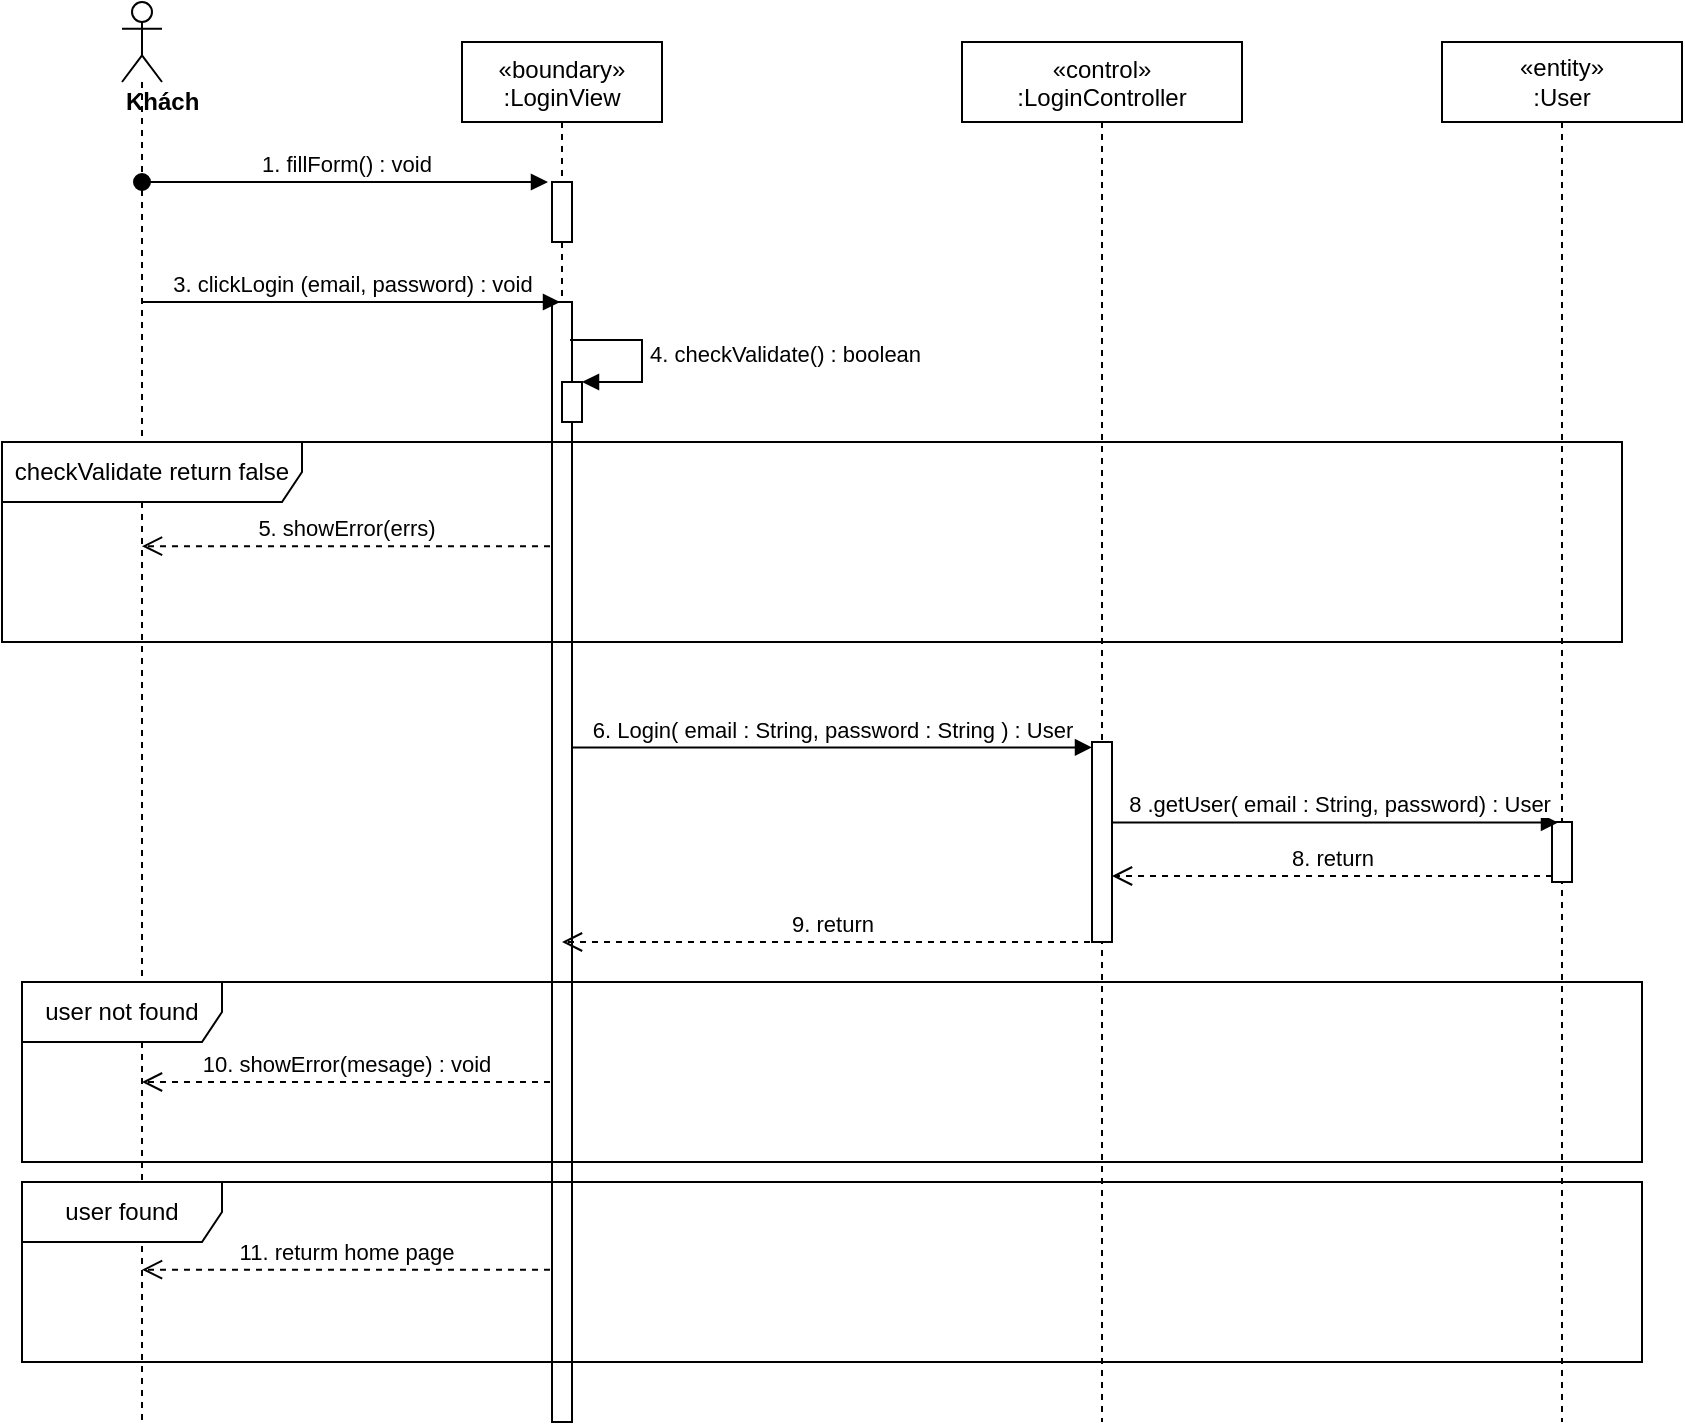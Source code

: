 <mxfile version="14.7.0" type="device"><diagram id="kgpKYQtTHZ0yAKxKKP6v" name="Page-1"><mxGraphModel dx="1108" dy="425" grid="1" gridSize="10" guides="1" tooltips="1" connect="1" arrows="1" fold="1" page="1" pageScale="1" pageWidth="850" pageHeight="1100" math="0" shadow="0"><root><mxCell id="0"/><mxCell id="1" parent="0"/><mxCell id="hdyq-Z9HCqLT5VW3QjL_-1" value="«boundary»&#10;:LoginView" style="shape=umlLifeline;perimeter=lifelinePerimeter;container=1;collapsible=0;recursiveResize=0;rounded=0;shadow=0;strokeWidth=1;" parent="1" vertex="1"><mxGeometry x="230" y="80" width="100" height="690" as="geometry"/></mxCell><mxCell id="hdyq-Z9HCqLT5VW3QjL_-2" value="" style="points=[];perimeter=orthogonalPerimeter;rounded=0;shadow=0;strokeWidth=1;" parent="hdyq-Z9HCqLT5VW3QjL_-1" vertex="1"><mxGeometry x="45" y="70" width="10" height="30" as="geometry"/></mxCell><mxCell id="yucO8W2UAQQDanjgkgmb-10" value="" style="html=1;points=[];perimeter=orthogonalPerimeter;" parent="hdyq-Z9HCqLT5VW3QjL_-1" vertex="1"><mxGeometry x="45" y="130" width="10" height="560" as="geometry"/></mxCell><mxCell id="hdyq-Z9HCqLT5VW3QjL_-4" value="«control»&#10;:LoginController" style="shape=umlLifeline;perimeter=lifelinePerimeter;container=1;collapsible=0;recursiveResize=0;rounded=0;shadow=0;strokeWidth=1;" parent="1" vertex="1"><mxGeometry x="480" y="80" width="140" height="690" as="geometry"/></mxCell><mxCell id="hdyq-Z9HCqLT5VW3QjL_-5" value="" style="points=[];perimeter=orthogonalPerimeter;rounded=0;shadow=0;strokeWidth=1;" parent="hdyq-Z9HCqLT5VW3QjL_-4" vertex="1"><mxGeometry x="65" y="350" width="10" height="100" as="geometry"/></mxCell><mxCell id="hdyq-Z9HCqLT5VW3QjL_-6" value="&lt;div&gt;&lt;b&gt;Khách&lt;/b&gt;&lt;/div&gt;" style="shape=umlLifeline;participant=umlActor;perimeter=lifelinePerimeter;whiteSpace=wrap;html=1;container=1;collapsible=0;recursiveResize=0;verticalAlign=top;spacingTop=36;outlineConnect=0;align=left;" parent="1" vertex="1"><mxGeometry x="60" y="60" width="20" height="710" as="geometry"/></mxCell><mxCell id="yucO8W2UAQQDanjgkgmb-1" value="1. fillForm() : void" style="html=1;verticalAlign=bottom;startArrow=oval;startFill=1;endArrow=block;startSize=8;entryX=-0.2;entryY=0;entryDx=0;entryDy=0;entryPerimeter=0;" parent="1" source="hdyq-Z9HCqLT5VW3QjL_-6" target="hdyq-Z9HCqLT5VW3QjL_-2" edge="1"><mxGeometry width="60" relative="1" as="geometry"><mxPoint x="390" y="220" as="sourcePoint"/><mxPoint x="450" y="220" as="targetPoint"/></mxGeometry></mxCell><mxCell id="yucO8W2UAQQDanjgkgmb-4" value="3. clickLogin (email, password) : void" style="html=1;verticalAlign=bottom;endArrow=block;" parent="1" source="hdyq-Z9HCqLT5VW3QjL_-6" edge="1"><mxGeometry width="80" relative="1" as="geometry"><mxPoint x="380" y="220" as="sourcePoint"/><mxPoint x="279" y="210" as="targetPoint"/></mxGeometry></mxCell><mxCell id="yucO8W2UAQQDanjgkgmb-11" value="6. Login( email : String, password : String ) : User" style="html=1;verticalAlign=bottom;endArrow=block;entryX=0;entryY=0.027;entryDx=0;entryDy=0;entryPerimeter=0;" parent="1" source="yucO8W2UAQQDanjgkgmb-10" target="hdyq-Z9HCqLT5VW3QjL_-5" edge="1"><mxGeometry width="80" relative="1" as="geometry"><mxPoint x="300" y="360" as="sourcePoint"/><mxPoint x="540" y="360" as="targetPoint"/></mxGeometry></mxCell><mxCell id="yucO8W2UAQQDanjgkgmb-12" value="&lt;span&gt;«entity»&lt;br&gt;&lt;/span&gt;:User" style="shape=umlLifeline;perimeter=lifelinePerimeter;whiteSpace=wrap;html=1;container=1;collapsible=0;recursiveResize=0;outlineConnect=0;" parent="1" vertex="1"><mxGeometry x="720" y="80" width="120" height="690" as="geometry"/></mxCell><mxCell id="yucO8W2UAQQDanjgkgmb-13" value="" style="points=[];perimeter=orthogonalPerimeter;rounded=0;shadow=0;strokeWidth=1;" parent="yucO8W2UAQQDanjgkgmb-12" vertex="1"><mxGeometry x="55" y="390" width="10" height="30" as="geometry"/></mxCell><mxCell id="yucO8W2UAQQDanjgkgmb-16" value="&lt;span style=&quot;font-family: &amp;#34;helvetica&amp;#34;&quot;&gt;&amp;nbsp;8 .getUser( email : String, password) : User&lt;/span&gt;" style="html=1;verticalAlign=bottom;endArrow=block;entryX=0.3;entryY=0.01;entryDx=0;entryDy=0;entryPerimeter=0;" parent="1" source="hdyq-Z9HCqLT5VW3QjL_-5" target="yucO8W2UAQQDanjgkgmb-13" edge="1"><mxGeometry width="80" relative="1" as="geometry"><mxPoint x="804" y="400.16" as="sourcePoint"/><mxPoint x="760" y="330" as="targetPoint"/></mxGeometry></mxCell><mxCell id="yucO8W2UAQQDanjgkgmb-17" value="8. return" style="html=1;verticalAlign=bottom;endArrow=open;dashed=1;endSize=8;exitX=0;exitY=0.9;exitDx=0;exitDy=0;exitPerimeter=0;" parent="1" source="yucO8W2UAQQDanjgkgmb-13" target="hdyq-Z9HCqLT5VW3QjL_-5" edge="1"><mxGeometry relative="1" as="geometry"><mxPoint x="760" y="330" as="sourcePoint"/><mxPoint x="556" y="552" as="targetPoint"/></mxGeometry></mxCell><mxCell id="sCMJqpo2uu-VWHsUsNRJ-1" value="checkValidate return false" style="shape=umlFrame;whiteSpace=wrap;html=1;width=150;height=30;" parent="1" vertex="1"><mxGeometry y="280" width="810" height="100" as="geometry"/></mxCell><mxCell id="sCMJqpo2uu-VWHsUsNRJ-3" value="5. showError(errs)" style="html=1;verticalAlign=bottom;endArrow=open;dashed=1;endSize=8;exitX=-0.1;exitY=0.218;exitDx=0;exitDy=0;exitPerimeter=0;" parent="1" source="yucO8W2UAQQDanjgkgmb-10" target="hdyq-Z9HCqLT5VW3QjL_-6" edge="1"><mxGeometry relative="1" as="geometry"><mxPoint x="240" y="357" as="sourcePoint"/><mxPoint x="520" y="410" as="targetPoint"/></mxGeometry></mxCell><mxCell id="sCMJqpo2uu-VWHsUsNRJ-4" value="9. return" style="html=1;verticalAlign=bottom;endArrow=open;dashed=1;endSize=8;exitX=0.5;exitY=1;exitDx=0;exitDy=0;exitPerimeter=0;" parent="1" source="hdyq-Z9HCqLT5VW3QjL_-5" target="hdyq-Z9HCqLT5VW3QjL_-1" edge="1"><mxGeometry relative="1" as="geometry"><mxPoint x="520" y="520" as="sourcePoint"/><mxPoint x="300" y="528" as="targetPoint"/></mxGeometry></mxCell><mxCell id="sCMJqpo2uu-VWHsUsNRJ-5" value="user not found" style="shape=umlFrame;whiteSpace=wrap;html=1;width=100;height=30;" parent="1" vertex="1"><mxGeometry x="10" y="550" width="810" height="90" as="geometry"/></mxCell><mxCell id="sCMJqpo2uu-VWHsUsNRJ-6" value="10. showError(mesage) : void" style="html=1;verticalAlign=bottom;endArrow=open;dashed=1;endSize=8;" parent="1" target="hdyq-Z9HCqLT5VW3QjL_-6" edge="1"><mxGeometry relative="1" as="geometry"><mxPoint x="274" y="600" as="sourcePoint"/><mxPoint x="520" y="610" as="targetPoint"/></mxGeometry></mxCell><mxCell id="sCMJqpo2uu-VWHsUsNRJ-7" value="user found" style="shape=umlFrame;whiteSpace=wrap;html=1;width=100;height=30;" parent="1" vertex="1"><mxGeometry x="10" y="650" width="810" height="90" as="geometry"/></mxCell><mxCell id="sCMJqpo2uu-VWHsUsNRJ-8" value="11. returm home page" style="html=1;verticalAlign=bottom;endArrow=open;dashed=1;endSize=8;exitX=-0.1;exitY=0.864;exitDx=0;exitDy=0;exitPerimeter=0;" parent="1" source="yucO8W2UAQQDanjgkgmb-10" target="hdyq-Z9HCqLT5VW3QjL_-6" edge="1"><mxGeometry relative="1" as="geometry"><mxPoint x="270" y="710" as="sourcePoint"/><mxPoint x="270" y="710" as="targetPoint"/></mxGeometry></mxCell><mxCell id="BQ7IYvDYxeH33wL_dqOp-1" value="" style="html=1;points=[];perimeter=orthogonalPerimeter;" vertex="1" parent="1"><mxGeometry x="280" y="250" width="10" height="20" as="geometry"/></mxCell><mxCell id="BQ7IYvDYxeH33wL_dqOp-2" value="4. checkValidate() : boolean" style="edgeStyle=orthogonalEdgeStyle;html=1;align=left;spacingLeft=2;endArrow=block;rounded=0;entryX=1;entryY=0;exitX=0.9;exitY=0.034;exitDx=0;exitDy=0;exitPerimeter=0;" edge="1" target="BQ7IYvDYxeH33wL_dqOp-1" parent="1" source="yucO8W2UAQQDanjgkgmb-10"><mxGeometry relative="1" as="geometry"><mxPoint x="300" y="210" as="sourcePoint"/><Array as="points"><mxPoint x="320" y="229"/><mxPoint x="320" y="250"/></Array></mxGeometry></mxCell></root></mxGraphModel></diagram></mxfile>